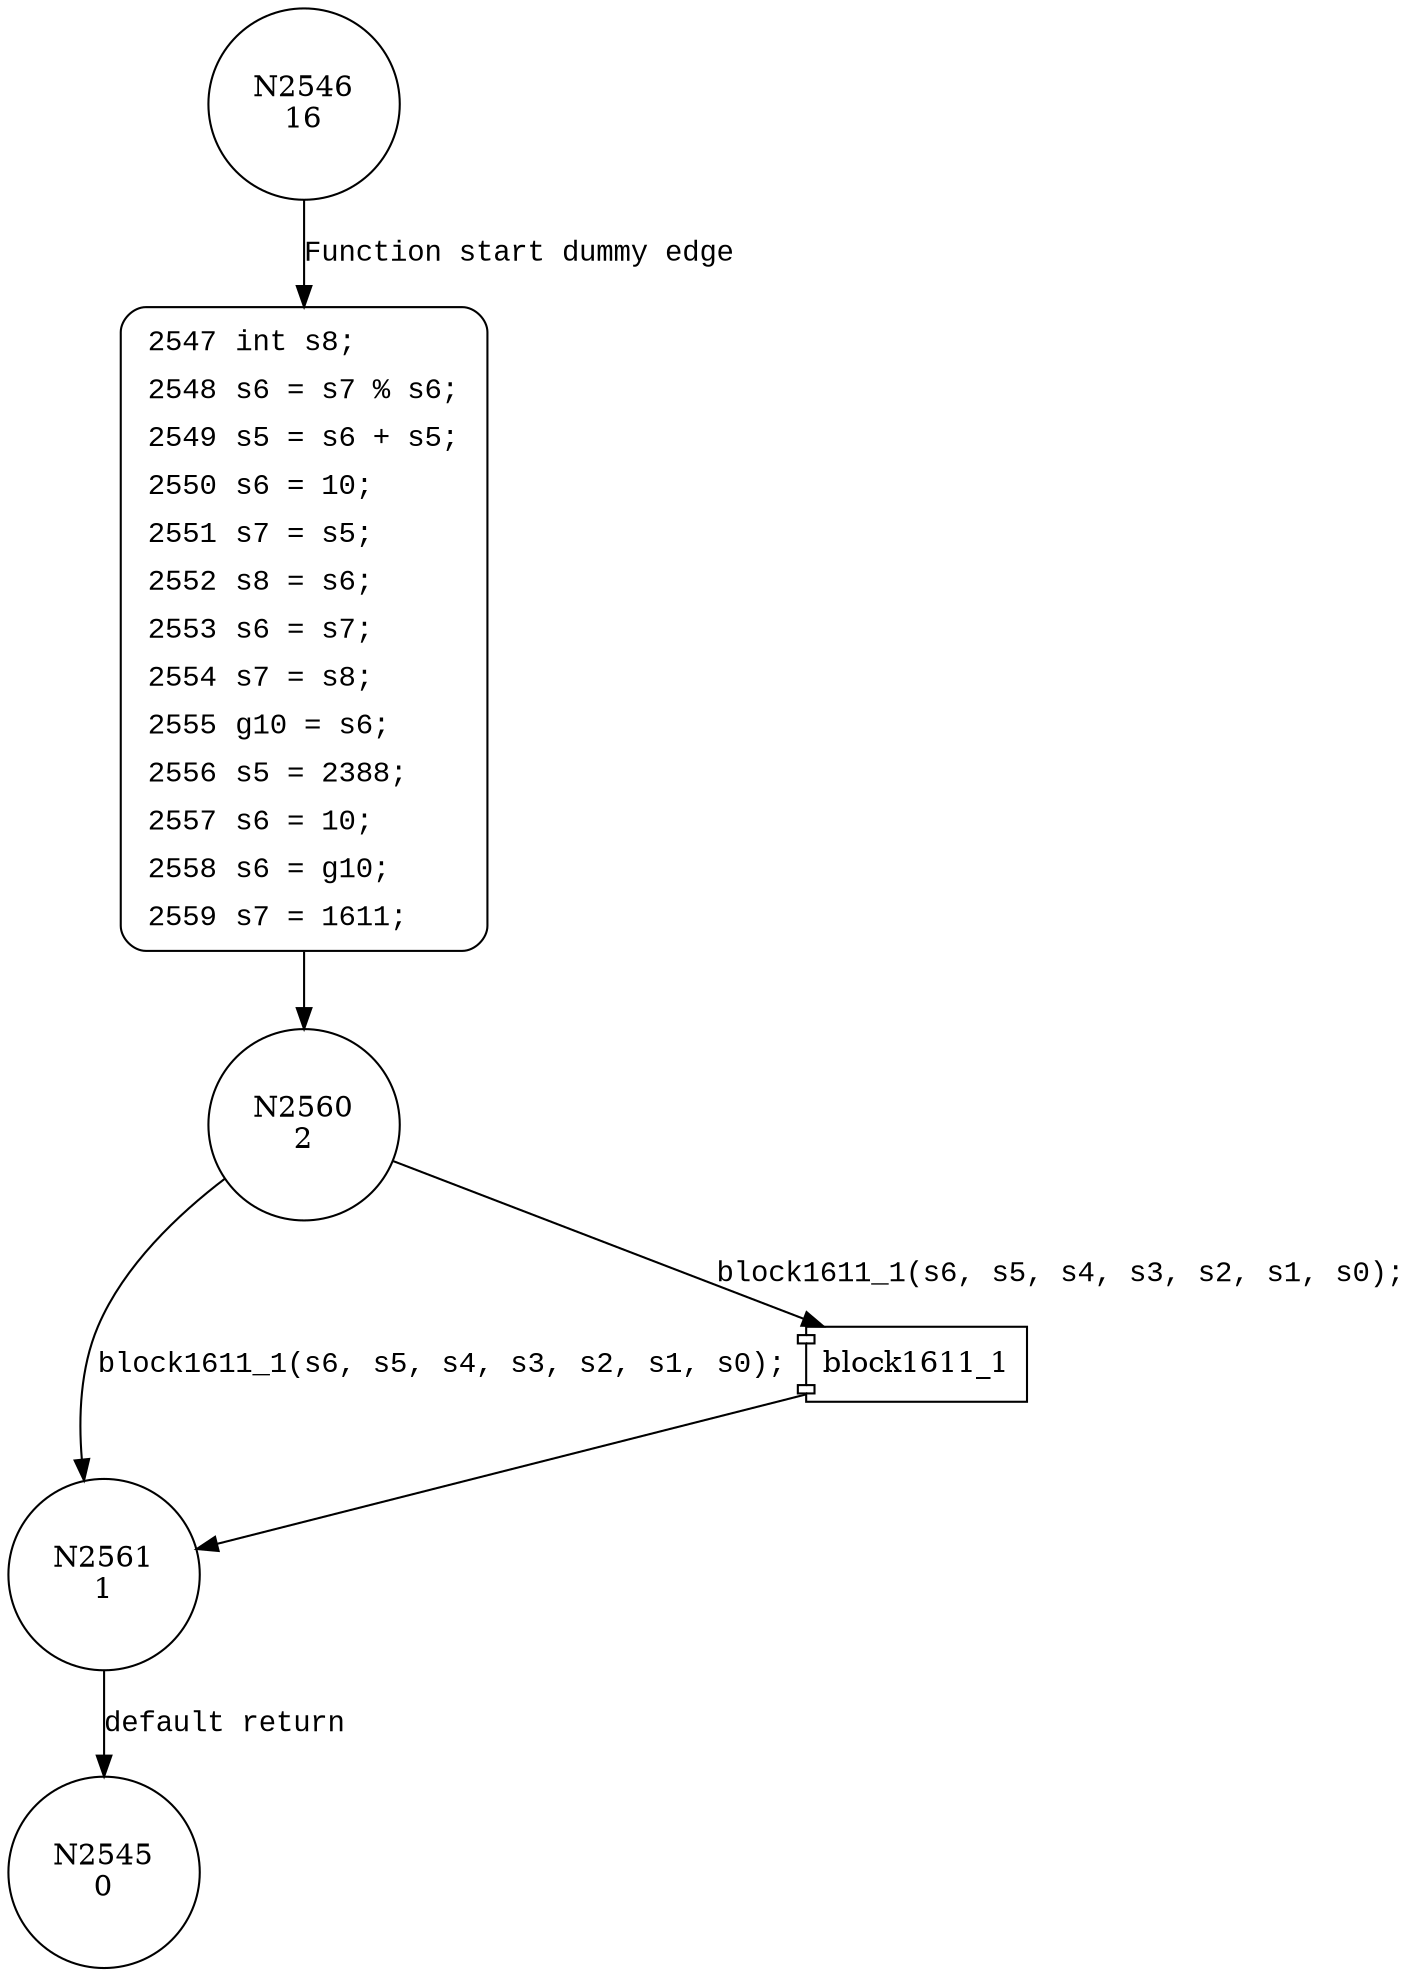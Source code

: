 digraph block2369 {
2546 [shape="circle" label="N2546\n16"]
2547 [shape="circle" label="N2547\n15"]
2560 [shape="circle" label="N2560\n2"]
2561 [shape="circle" label="N2561\n1"]
2545 [shape="circle" label="N2545\n0"]
2547 [style="filled,bold" penwidth="1" fillcolor="white" fontname="Courier New" shape="Mrecord" label=<<table border="0" cellborder="0" cellpadding="3" bgcolor="white"><tr><td align="right">2547</td><td align="left">int s8;</td></tr><tr><td align="right">2548</td><td align="left">s6 = s7 % s6;</td></tr><tr><td align="right">2549</td><td align="left">s5 = s6 + s5;</td></tr><tr><td align="right">2550</td><td align="left">s6 = 10;</td></tr><tr><td align="right">2551</td><td align="left">s7 = s5;</td></tr><tr><td align="right">2552</td><td align="left">s8 = s6;</td></tr><tr><td align="right">2553</td><td align="left">s6 = s7;</td></tr><tr><td align="right">2554</td><td align="left">s7 = s8;</td></tr><tr><td align="right">2555</td><td align="left">g10 = s6;</td></tr><tr><td align="right">2556</td><td align="left">s5 = 2388;</td></tr><tr><td align="right">2557</td><td align="left">s6 = 10;</td></tr><tr><td align="right">2558</td><td align="left">s6 = g10;</td></tr><tr><td align="right">2559</td><td align="left">s7 = 1611;</td></tr></table>>]
2547 -> 2560[label=""]
2546 -> 2547 [label="Function start dummy edge" fontname="Courier New"]
100221 [shape="component" label="block1611_1"]
2560 -> 100221 [label="block1611_1(s6, s5, s4, s3, s2, s1, s0);" fontname="Courier New"]
100221 -> 2561 [label="" fontname="Courier New"]
2560 -> 2561 [label="block1611_1(s6, s5, s4, s3, s2, s1, s0);" fontname="Courier New"]
2561 -> 2545 [label="default return" fontname="Courier New"]
}